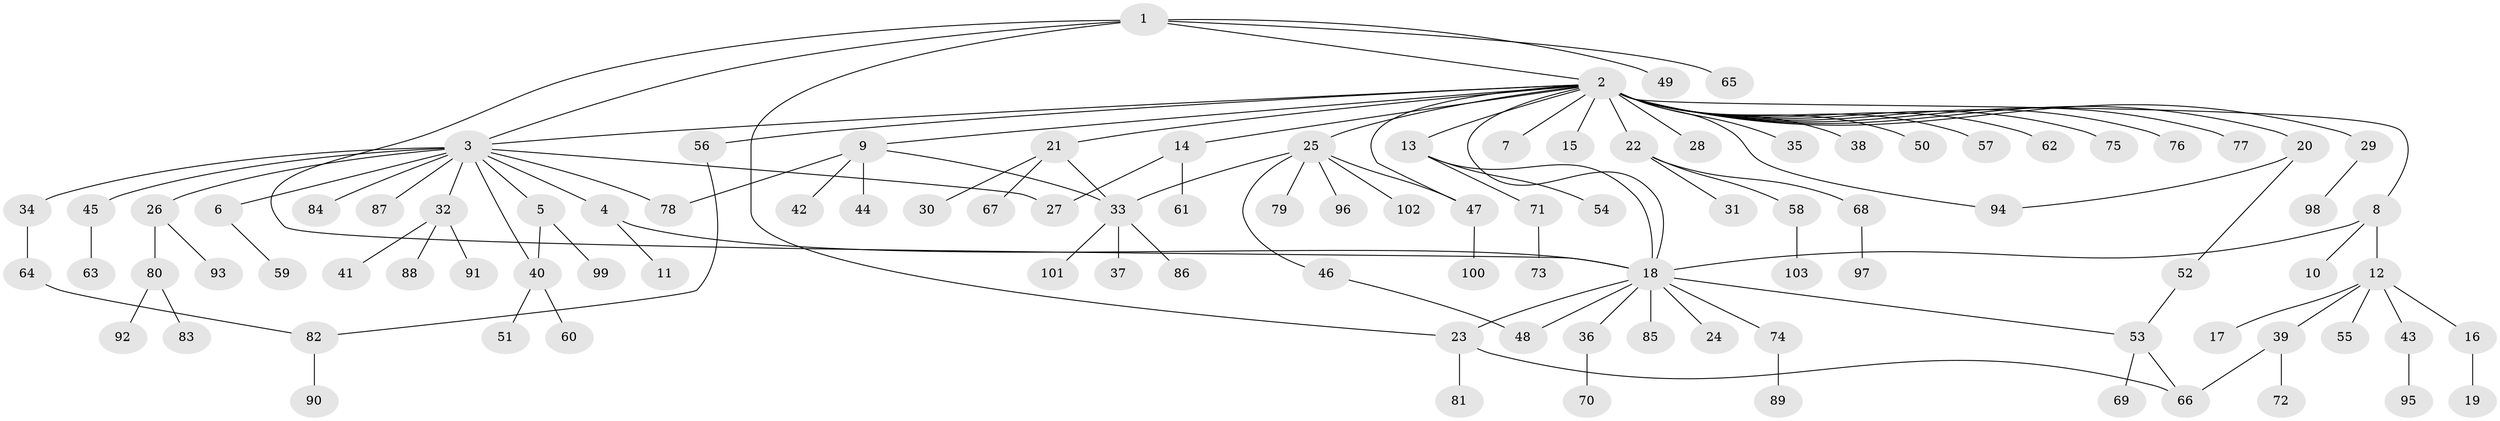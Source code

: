 // coarse degree distribution, {7: 0.013513513513513514, 24: 0.013513513513513514, 14: 0.013513513513513514, 3: 0.12162162162162163, 2: 0.14864864864864866, 1: 0.6216216216216216, 8: 0.013513513513513514, 4: 0.013513513513513514, 10: 0.013513513513513514, 11: 0.013513513513513514, 5: 0.013513513513513514}
// Generated by graph-tools (version 1.1) at 2025/41/03/06/25 10:41:52]
// undirected, 103 vertices, 120 edges
graph export_dot {
graph [start="1"]
  node [color=gray90,style=filled];
  1;
  2;
  3;
  4;
  5;
  6;
  7;
  8;
  9;
  10;
  11;
  12;
  13;
  14;
  15;
  16;
  17;
  18;
  19;
  20;
  21;
  22;
  23;
  24;
  25;
  26;
  27;
  28;
  29;
  30;
  31;
  32;
  33;
  34;
  35;
  36;
  37;
  38;
  39;
  40;
  41;
  42;
  43;
  44;
  45;
  46;
  47;
  48;
  49;
  50;
  51;
  52;
  53;
  54;
  55;
  56;
  57;
  58;
  59;
  60;
  61;
  62;
  63;
  64;
  65;
  66;
  67;
  68;
  69;
  70;
  71;
  72;
  73;
  74;
  75;
  76;
  77;
  78;
  79;
  80;
  81;
  82;
  83;
  84;
  85;
  86;
  87;
  88;
  89;
  90;
  91;
  92;
  93;
  94;
  95;
  96;
  97;
  98;
  99;
  100;
  101;
  102;
  103;
  1 -- 2;
  1 -- 3;
  1 -- 18;
  1 -- 23;
  1 -- 49;
  1 -- 65;
  2 -- 3;
  2 -- 7;
  2 -- 8;
  2 -- 9;
  2 -- 13;
  2 -- 14;
  2 -- 15;
  2 -- 18;
  2 -- 20;
  2 -- 21;
  2 -- 22;
  2 -- 25;
  2 -- 28;
  2 -- 29;
  2 -- 35;
  2 -- 38;
  2 -- 47;
  2 -- 50;
  2 -- 56;
  2 -- 57;
  2 -- 62;
  2 -- 75;
  2 -- 76;
  2 -- 77;
  2 -- 94;
  3 -- 4;
  3 -- 5;
  3 -- 6;
  3 -- 26;
  3 -- 27;
  3 -- 32;
  3 -- 34;
  3 -- 40;
  3 -- 45;
  3 -- 78;
  3 -- 84;
  3 -- 87;
  4 -- 11;
  4 -- 18;
  5 -- 40;
  5 -- 99;
  6 -- 59;
  8 -- 10;
  8 -- 12;
  8 -- 18;
  9 -- 33;
  9 -- 42;
  9 -- 44;
  9 -- 78;
  12 -- 16;
  12 -- 17;
  12 -- 39;
  12 -- 43;
  12 -- 55;
  13 -- 18;
  13 -- 54;
  13 -- 71;
  14 -- 27;
  14 -- 61;
  16 -- 19;
  18 -- 23;
  18 -- 24;
  18 -- 36;
  18 -- 48;
  18 -- 53;
  18 -- 74;
  18 -- 85;
  20 -- 52;
  20 -- 94;
  21 -- 30;
  21 -- 33;
  21 -- 67;
  22 -- 31;
  22 -- 58;
  22 -- 68;
  23 -- 66;
  23 -- 81;
  25 -- 33;
  25 -- 46;
  25 -- 47;
  25 -- 79;
  25 -- 96;
  25 -- 102;
  26 -- 80;
  26 -- 93;
  29 -- 98;
  32 -- 41;
  32 -- 88;
  32 -- 91;
  33 -- 37;
  33 -- 86;
  33 -- 101;
  34 -- 64;
  36 -- 70;
  39 -- 66;
  39 -- 72;
  40 -- 51;
  40 -- 60;
  43 -- 95;
  45 -- 63;
  46 -- 48;
  47 -- 100;
  52 -- 53;
  53 -- 66;
  53 -- 69;
  56 -- 82;
  58 -- 103;
  64 -- 82;
  68 -- 97;
  71 -- 73;
  74 -- 89;
  80 -- 83;
  80 -- 92;
  82 -- 90;
}
